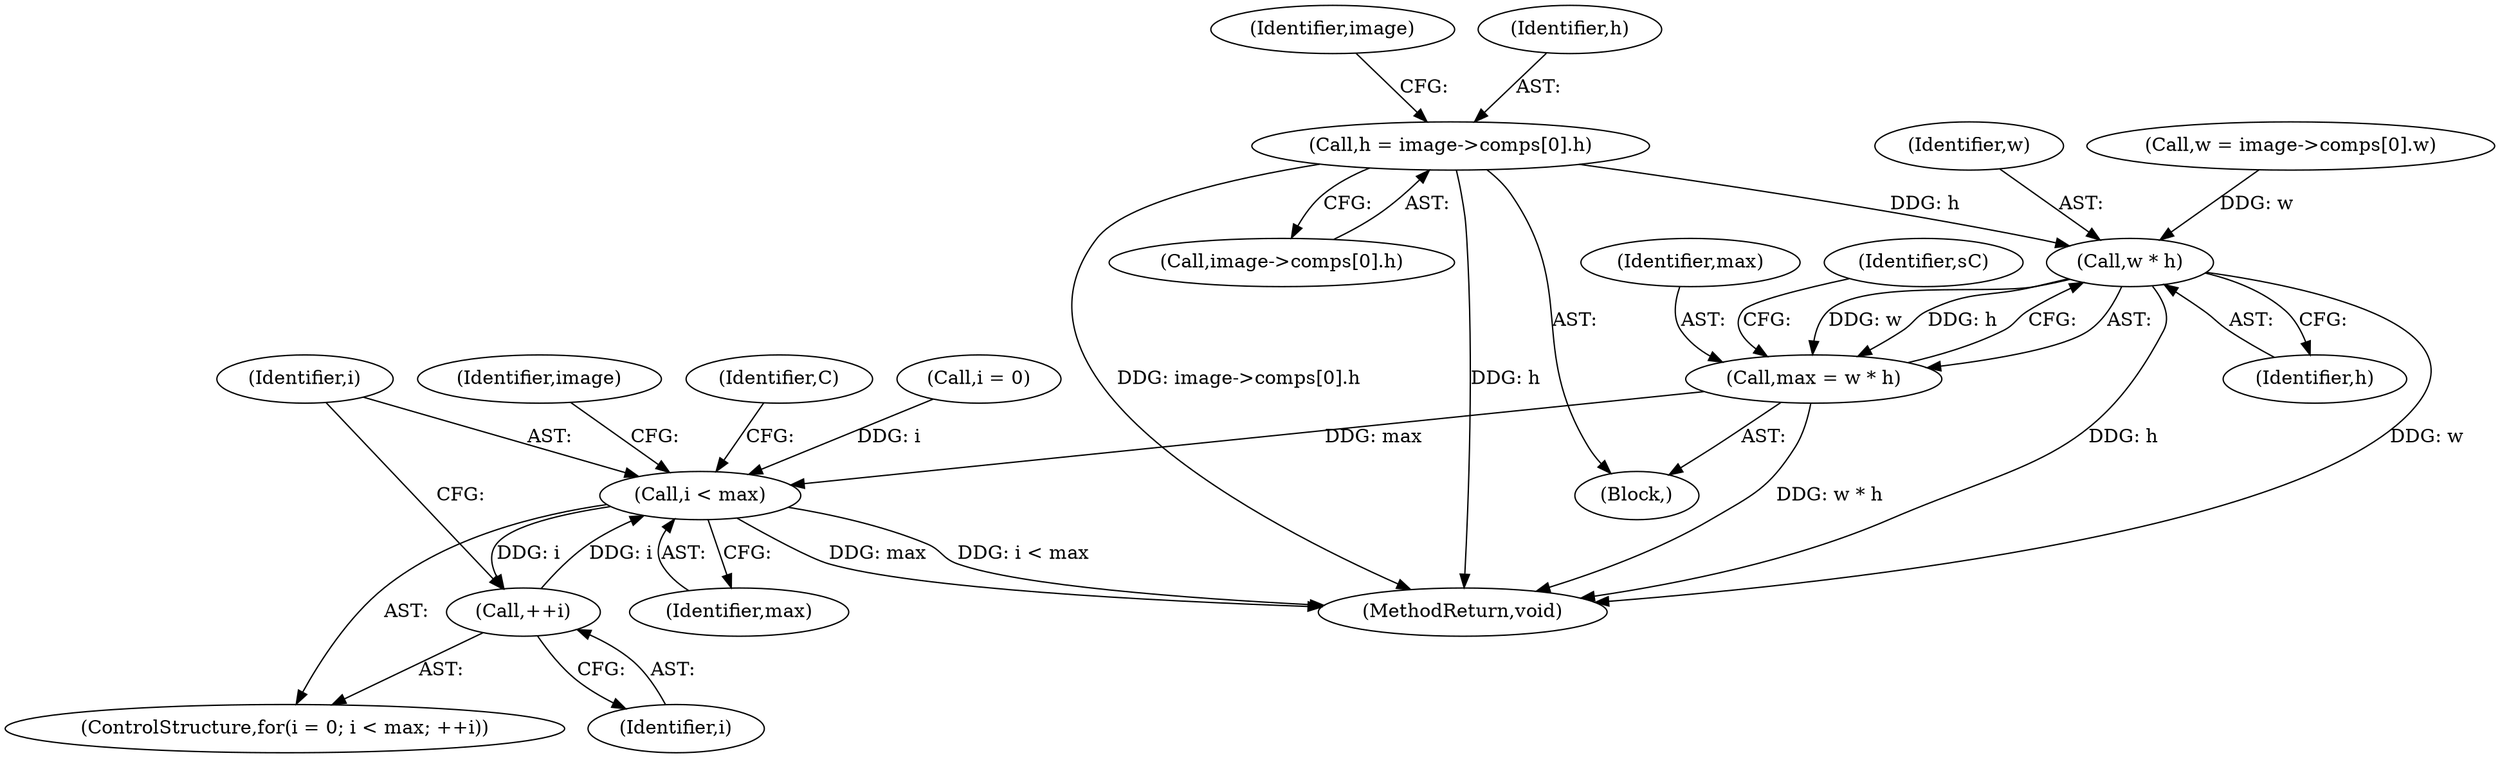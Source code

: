 digraph "0_openjpeg_162f6199c0cd3ec1c6c6dc65e41b2faab92b2d91@array" {
"1000131" [label="(Call,h = image->comps[0].h)"];
"1000149" [label="(Call,w * h)"];
"1000147" [label="(Call,max = w * h)"];
"1000224" [label="(Call,i < max)"];
"1000227" [label="(Call,++i)"];
"1000224" [label="(Call,i < max)"];
"1000133" [label="(Call,image->comps[0].h)"];
"1000143" [label="(Identifier,image)"];
"1000227" [label="(Call,++i)"];
"1000226" [label="(Identifier,max)"];
"1000220" [label="(ControlStructure,for(i = 0; i < max; ++i))"];
"1000150" [label="(Identifier,w)"];
"1000231" [label="(Identifier,C)"];
"1000221" [label="(Call,i = 0)"];
"1000148" [label="(Identifier,max)"];
"1000228" [label="(Identifier,i)"];
"1000149" [label="(Call,w * h)"];
"1000153" [label="(Identifier,sC)"];
"1000109" [label="(Block,)"];
"1000132" [label="(Identifier,h)"];
"1000365" [label="(Identifier,image)"];
"1000122" [label="(Call,w = image->comps[0].w)"];
"1000225" [label="(Identifier,i)"];
"1000448" [label="(MethodReturn,void)"];
"1000147" [label="(Call,max = w * h)"];
"1000131" [label="(Call,h = image->comps[0].h)"];
"1000151" [label="(Identifier,h)"];
"1000131" -> "1000109"  [label="AST: "];
"1000131" -> "1000133"  [label="CFG: "];
"1000132" -> "1000131"  [label="AST: "];
"1000133" -> "1000131"  [label="AST: "];
"1000143" -> "1000131"  [label="CFG: "];
"1000131" -> "1000448"  [label="DDG: h"];
"1000131" -> "1000448"  [label="DDG: image->comps[0].h"];
"1000131" -> "1000149"  [label="DDG: h"];
"1000149" -> "1000147"  [label="AST: "];
"1000149" -> "1000151"  [label="CFG: "];
"1000150" -> "1000149"  [label="AST: "];
"1000151" -> "1000149"  [label="AST: "];
"1000147" -> "1000149"  [label="CFG: "];
"1000149" -> "1000448"  [label="DDG: h"];
"1000149" -> "1000448"  [label="DDG: w"];
"1000149" -> "1000147"  [label="DDG: w"];
"1000149" -> "1000147"  [label="DDG: h"];
"1000122" -> "1000149"  [label="DDG: w"];
"1000147" -> "1000109"  [label="AST: "];
"1000148" -> "1000147"  [label="AST: "];
"1000153" -> "1000147"  [label="CFG: "];
"1000147" -> "1000448"  [label="DDG: w * h"];
"1000147" -> "1000224"  [label="DDG: max"];
"1000224" -> "1000220"  [label="AST: "];
"1000224" -> "1000226"  [label="CFG: "];
"1000225" -> "1000224"  [label="AST: "];
"1000226" -> "1000224"  [label="AST: "];
"1000231" -> "1000224"  [label="CFG: "];
"1000365" -> "1000224"  [label="CFG: "];
"1000224" -> "1000448"  [label="DDG: max"];
"1000224" -> "1000448"  [label="DDG: i < max"];
"1000227" -> "1000224"  [label="DDG: i"];
"1000221" -> "1000224"  [label="DDG: i"];
"1000224" -> "1000227"  [label="DDG: i"];
"1000227" -> "1000220"  [label="AST: "];
"1000227" -> "1000228"  [label="CFG: "];
"1000228" -> "1000227"  [label="AST: "];
"1000225" -> "1000227"  [label="CFG: "];
}
